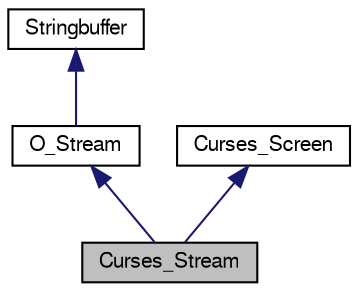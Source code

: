 digraph "Curses_Stream"
{
  bgcolor="transparent";
  edge [fontname="FreeSans",fontsize="10",labelfontname="FreeSans",labelfontsize="10"];
  node [fontname="FreeSans",fontsize="10",shape=record];
  Node1 [label="Curses_Stream",height=0.2,width=0.4,color="black", fillcolor="grey75", style="filled" fontcolor="black"];
  Node2 -> Node1 [dir="back",color="midnightblue",fontsize="10",style="solid",fontname="FreeSans"];
  Node2 [label="O_Stream",height=0.2,width=0.4,color="black",URL="$classO__Stream.html",tooltip="Manipulation class providing formatted output support."];
  Node3 -> Node2 [dir="back",color="midnightblue",fontsize="10",style="solid",fontname="FreeSans"];
  Node3 [label="Stringbuffer",height=0.2,width=0.4,color="black",URL="$classStringbuffer.html",tooltip="Buffer containing text to output."];
  Node4 -> Node1 [dir="back",color="midnightblue",fontsize="10",style="solid",fontname="FreeSans"];
  Node4 [label="Curses_Screen",height=0.2,width=0.4,color="black",URL="$classCurses__Screen.html",tooltip="Curses-Display driver."];
}
